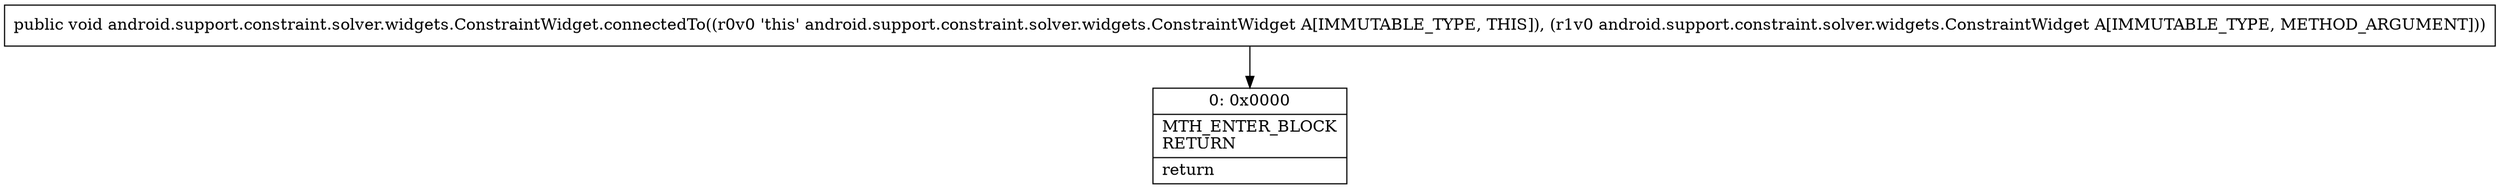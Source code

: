 digraph "CFG forandroid.support.constraint.solver.widgets.ConstraintWidget.connectedTo(Landroid\/support\/constraint\/solver\/widgets\/ConstraintWidget;)V" {
Node_0 [shape=record,label="{0\:\ 0x0000|MTH_ENTER_BLOCK\lRETURN\l|return\l}"];
MethodNode[shape=record,label="{public void android.support.constraint.solver.widgets.ConstraintWidget.connectedTo((r0v0 'this' android.support.constraint.solver.widgets.ConstraintWidget A[IMMUTABLE_TYPE, THIS]), (r1v0 android.support.constraint.solver.widgets.ConstraintWidget A[IMMUTABLE_TYPE, METHOD_ARGUMENT])) }"];
MethodNode -> Node_0;
}

